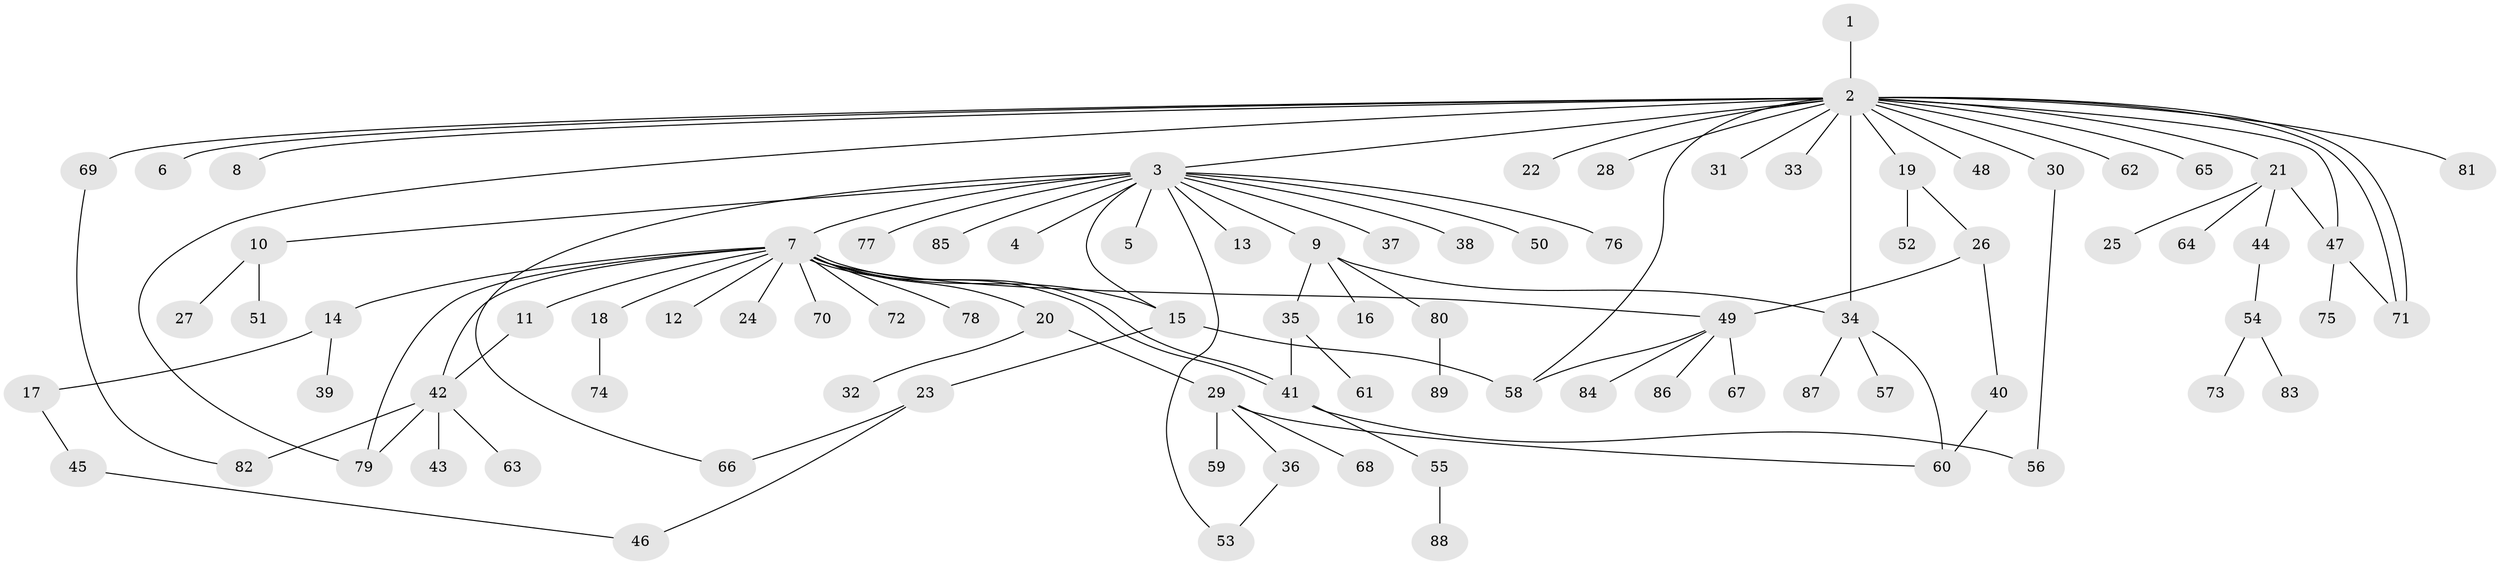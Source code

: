 // coarse degree distribution, {1: 0.5522388059701493, 21: 0.014925373134328358, 15: 0.014925373134328358, 16: 0.014925373134328358, 5: 0.05970149253731343, 2: 0.1791044776119403, 3: 0.1044776119402985, 4: 0.04477611940298507, 6: 0.014925373134328358}
// Generated by graph-tools (version 1.1) at 2025/23/03/03/25 07:23:54]
// undirected, 89 vertices, 108 edges
graph export_dot {
graph [start="1"]
  node [color=gray90,style=filled];
  1;
  2;
  3;
  4;
  5;
  6;
  7;
  8;
  9;
  10;
  11;
  12;
  13;
  14;
  15;
  16;
  17;
  18;
  19;
  20;
  21;
  22;
  23;
  24;
  25;
  26;
  27;
  28;
  29;
  30;
  31;
  32;
  33;
  34;
  35;
  36;
  37;
  38;
  39;
  40;
  41;
  42;
  43;
  44;
  45;
  46;
  47;
  48;
  49;
  50;
  51;
  52;
  53;
  54;
  55;
  56;
  57;
  58;
  59;
  60;
  61;
  62;
  63;
  64;
  65;
  66;
  67;
  68;
  69;
  70;
  71;
  72;
  73;
  74;
  75;
  76;
  77;
  78;
  79;
  80;
  81;
  82;
  83;
  84;
  85;
  86;
  87;
  88;
  89;
  1 -- 2;
  2 -- 3;
  2 -- 6;
  2 -- 8;
  2 -- 19;
  2 -- 21;
  2 -- 22;
  2 -- 28;
  2 -- 30;
  2 -- 31;
  2 -- 33;
  2 -- 34;
  2 -- 47;
  2 -- 48;
  2 -- 58;
  2 -- 62;
  2 -- 65;
  2 -- 69;
  2 -- 71;
  2 -- 71;
  2 -- 79;
  2 -- 81;
  3 -- 4;
  3 -- 5;
  3 -- 7;
  3 -- 9;
  3 -- 10;
  3 -- 13;
  3 -- 15;
  3 -- 37;
  3 -- 38;
  3 -- 50;
  3 -- 53;
  3 -- 66;
  3 -- 76;
  3 -- 77;
  3 -- 85;
  7 -- 11;
  7 -- 12;
  7 -- 14;
  7 -- 15;
  7 -- 18;
  7 -- 20;
  7 -- 24;
  7 -- 41;
  7 -- 41;
  7 -- 42;
  7 -- 49;
  7 -- 70;
  7 -- 72;
  7 -- 78;
  7 -- 79;
  9 -- 16;
  9 -- 34;
  9 -- 35;
  9 -- 80;
  10 -- 27;
  10 -- 51;
  11 -- 42;
  14 -- 17;
  14 -- 39;
  15 -- 23;
  15 -- 58;
  17 -- 45;
  18 -- 74;
  19 -- 26;
  19 -- 52;
  20 -- 29;
  20 -- 32;
  21 -- 25;
  21 -- 44;
  21 -- 47;
  21 -- 64;
  23 -- 46;
  23 -- 66;
  26 -- 40;
  26 -- 49;
  29 -- 36;
  29 -- 59;
  29 -- 60;
  29 -- 68;
  30 -- 56;
  34 -- 57;
  34 -- 60;
  34 -- 87;
  35 -- 41;
  35 -- 61;
  36 -- 53;
  40 -- 60;
  41 -- 55;
  41 -- 56;
  42 -- 43;
  42 -- 63;
  42 -- 79;
  42 -- 82;
  44 -- 54;
  45 -- 46;
  47 -- 71;
  47 -- 75;
  49 -- 58;
  49 -- 67;
  49 -- 84;
  49 -- 86;
  54 -- 73;
  54 -- 83;
  55 -- 88;
  69 -- 82;
  80 -- 89;
}
